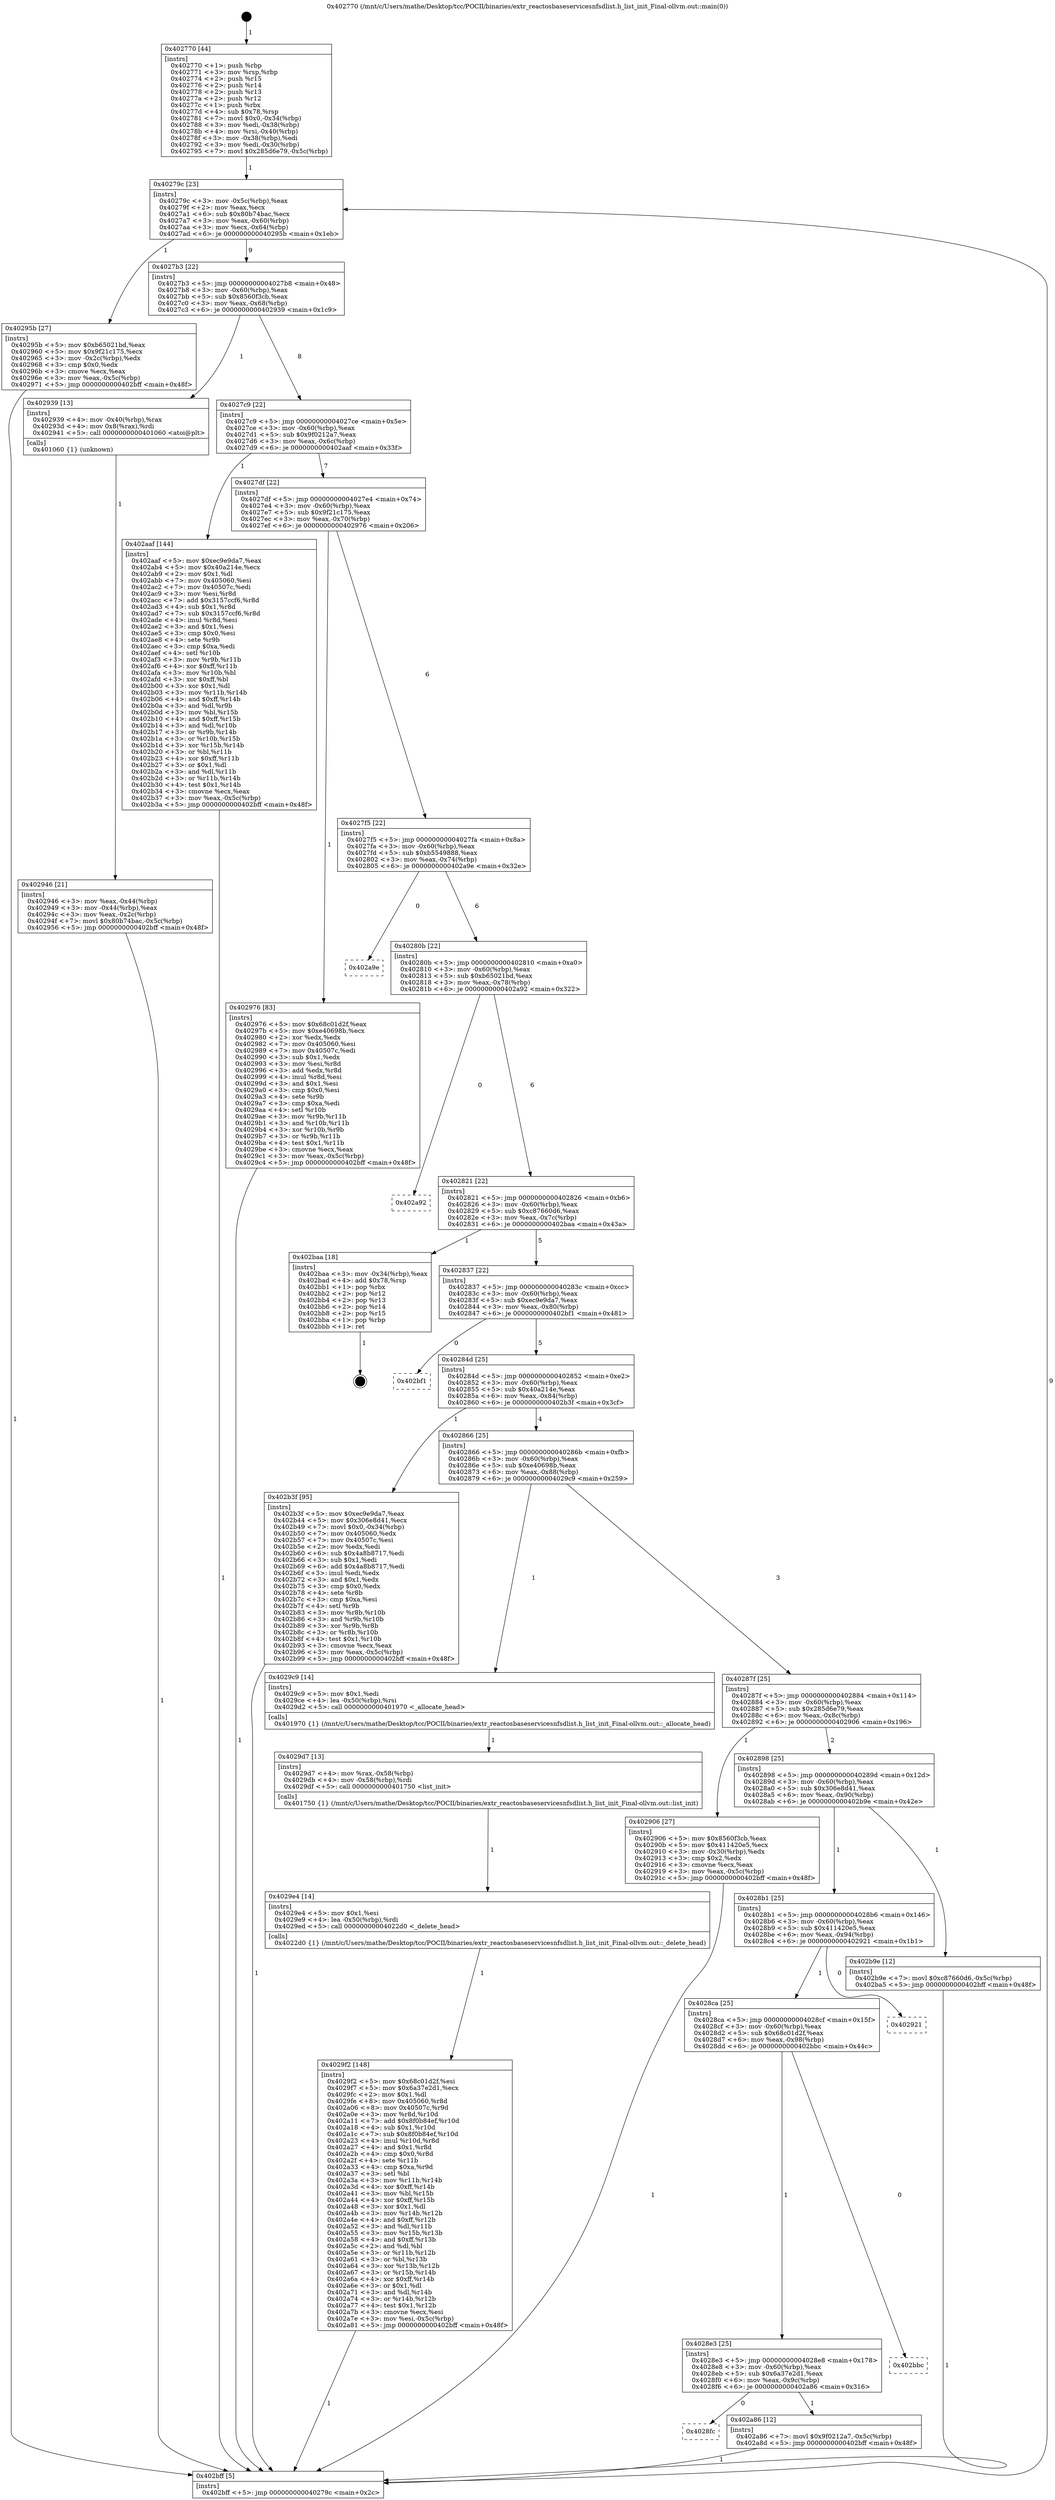 digraph "0x402770" {
  label = "0x402770 (/mnt/c/Users/mathe/Desktop/tcc/POCII/binaries/extr_reactosbaseservicesnfsdlist.h_list_init_Final-ollvm.out::main(0))"
  labelloc = "t"
  node[shape=record]

  Entry [label="",width=0.3,height=0.3,shape=circle,fillcolor=black,style=filled]
  "0x40279c" [label="{
     0x40279c [23]\l
     | [instrs]\l
     &nbsp;&nbsp;0x40279c \<+3\>: mov -0x5c(%rbp),%eax\l
     &nbsp;&nbsp;0x40279f \<+2\>: mov %eax,%ecx\l
     &nbsp;&nbsp;0x4027a1 \<+6\>: sub $0x80b74bac,%ecx\l
     &nbsp;&nbsp;0x4027a7 \<+3\>: mov %eax,-0x60(%rbp)\l
     &nbsp;&nbsp;0x4027aa \<+3\>: mov %ecx,-0x64(%rbp)\l
     &nbsp;&nbsp;0x4027ad \<+6\>: je 000000000040295b \<main+0x1eb\>\l
  }"]
  "0x40295b" [label="{
     0x40295b [27]\l
     | [instrs]\l
     &nbsp;&nbsp;0x40295b \<+5\>: mov $0xb65021bd,%eax\l
     &nbsp;&nbsp;0x402960 \<+5\>: mov $0x9f21c175,%ecx\l
     &nbsp;&nbsp;0x402965 \<+3\>: mov -0x2c(%rbp),%edx\l
     &nbsp;&nbsp;0x402968 \<+3\>: cmp $0x0,%edx\l
     &nbsp;&nbsp;0x40296b \<+3\>: cmove %ecx,%eax\l
     &nbsp;&nbsp;0x40296e \<+3\>: mov %eax,-0x5c(%rbp)\l
     &nbsp;&nbsp;0x402971 \<+5\>: jmp 0000000000402bff \<main+0x48f\>\l
  }"]
  "0x4027b3" [label="{
     0x4027b3 [22]\l
     | [instrs]\l
     &nbsp;&nbsp;0x4027b3 \<+5\>: jmp 00000000004027b8 \<main+0x48\>\l
     &nbsp;&nbsp;0x4027b8 \<+3\>: mov -0x60(%rbp),%eax\l
     &nbsp;&nbsp;0x4027bb \<+5\>: sub $0x8560f3cb,%eax\l
     &nbsp;&nbsp;0x4027c0 \<+3\>: mov %eax,-0x68(%rbp)\l
     &nbsp;&nbsp;0x4027c3 \<+6\>: je 0000000000402939 \<main+0x1c9\>\l
  }"]
  Exit [label="",width=0.3,height=0.3,shape=circle,fillcolor=black,style=filled,peripheries=2]
  "0x402939" [label="{
     0x402939 [13]\l
     | [instrs]\l
     &nbsp;&nbsp;0x402939 \<+4\>: mov -0x40(%rbp),%rax\l
     &nbsp;&nbsp;0x40293d \<+4\>: mov 0x8(%rax),%rdi\l
     &nbsp;&nbsp;0x402941 \<+5\>: call 0000000000401060 \<atoi@plt\>\l
     | [calls]\l
     &nbsp;&nbsp;0x401060 \{1\} (unknown)\l
  }"]
  "0x4027c9" [label="{
     0x4027c9 [22]\l
     | [instrs]\l
     &nbsp;&nbsp;0x4027c9 \<+5\>: jmp 00000000004027ce \<main+0x5e\>\l
     &nbsp;&nbsp;0x4027ce \<+3\>: mov -0x60(%rbp),%eax\l
     &nbsp;&nbsp;0x4027d1 \<+5\>: sub $0x9f0212a7,%eax\l
     &nbsp;&nbsp;0x4027d6 \<+3\>: mov %eax,-0x6c(%rbp)\l
     &nbsp;&nbsp;0x4027d9 \<+6\>: je 0000000000402aaf \<main+0x33f\>\l
  }"]
  "0x4028fc" [label="{
     0x4028fc\l
  }", style=dashed]
  "0x402aaf" [label="{
     0x402aaf [144]\l
     | [instrs]\l
     &nbsp;&nbsp;0x402aaf \<+5\>: mov $0xec9e9da7,%eax\l
     &nbsp;&nbsp;0x402ab4 \<+5\>: mov $0x40a214e,%ecx\l
     &nbsp;&nbsp;0x402ab9 \<+2\>: mov $0x1,%dl\l
     &nbsp;&nbsp;0x402abb \<+7\>: mov 0x405060,%esi\l
     &nbsp;&nbsp;0x402ac2 \<+7\>: mov 0x40507c,%edi\l
     &nbsp;&nbsp;0x402ac9 \<+3\>: mov %esi,%r8d\l
     &nbsp;&nbsp;0x402acc \<+7\>: add $0x3157ccf6,%r8d\l
     &nbsp;&nbsp;0x402ad3 \<+4\>: sub $0x1,%r8d\l
     &nbsp;&nbsp;0x402ad7 \<+7\>: sub $0x3157ccf6,%r8d\l
     &nbsp;&nbsp;0x402ade \<+4\>: imul %r8d,%esi\l
     &nbsp;&nbsp;0x402ae2 \<+3\>: and $0x1,%esi\l
     &nbsp;&nbsp;0x402ae5 \<+3\>: cmp $0x0,%esi\l
     &nbsp;&nbsp;0x402ae8 \<+4\>: sete %r9b\l
     &nbsp;&nbsp;0x402aec \<+3\>: cmp $0xa,%edi\l
     &nbsp;&nbsp;0x402aef \<+4\>: setl %r10b\l
     &nbsp;&nbsp;0x402af3 \<+3\>: mov %r9b,%r11b\l
     &nbsp;&nbsp;0x402af6 \<+4\>: xor $0xff,%r11b\l
     &nbsp;&nbsp;0x402afa \<+3\>: mov %r10b,%bl\l
     &nbsp;&nbsp;0x402afd \<+3\>: xor $0xff,%bl\l
     &nbsp;&nbsp;0x402b00 \<+3\>: xor $0x1,%dl\l
     &nbsp;&nbsp;0x402b03 \<+3\>: mov %r11b,%r14b\l
     &nbsp;&nbsp;0x402b06 \<+4\>: and $0xff,%r14b\l
     &nbsp;&nbsp;0x402b0a \<+3\>: and %dl,%r9b\l
     &nbsp;&nbsp;0x402b0d \<+3\>: mov %bl,%r15b\l
     &nbsp;&nbsp;0x402b10 \<+4\>: and $0xff,%r15b\l
     &nbsp;&nbsp;0x402b14 \<+3\>: and %dl,%r10b\l
     &nbsp;&nbsp;0x402b17 \<+3\>: or %r9b,%r14b\l
     &nbsp;&nbsp;0x402b1a \<+3\>: or %r10b,%r15b\l
     &nbsp;&nbsp;0x402b1d \<+3\>: xor %r15b,%r14b\l
     &nbsp;&nbsp;0x402b20 \<+3\>: or %bl,%r11b\l
     &nbsp;&nbsp;0x402b23 \<+4\>: xor $0xff,%r11b\l
     &nbsp;&nbsp;0x402b27 \<+3\>: or $0x1,%dl\l
     &nbsp;&nbsp;0x402b2a \<+3\>: and %dl,%r11b\l
     &nbsp;&nbsp;0x402b2d \<+3\>: or %r11b,%r14b\l
     &nbsp;&nbsp;0x402b30 \<+4\>: test $0x1,%r14b\l
     &nbsp;&nbsp;0x402b34 \<+3\>: cmovne %ecx,%eax\l
     &nbsp;&nbsp;0x402b37 \<+3\>: mov %eax,-0x5c(%rbp)\l
     &nbsp;&nbsp;0x402b3a \<+5\>: jmp 0000000000402bff \<main+0x48f\>\l
  }"]
  "0x4027df" [label="{
     0x4027df [22]\l
     | [instrs]\l
     &nbsp;&nbsp;0x4027df \<+5\>: jmp 00000000004027e4 \<main+0x74\>\l
     &nbsp;&nbsp;0x4027e4 \<+3\>: mov -0x60(%rbp),%eax\l
     &nbsp;&nbsp;0x4027e7 \<+5\>: sub $0x9f21c175,%eax\l
     &nbsp;&nbsp;0x4027ec \<+3\>: mov %eax,-0x70(%rbp)\l
     &nbsp;&nbsp;0x4027ef \<+6\>: je 0000000000402976 \<main+0x206\>\l
  }"]
  "0x402a86" [label="{
     0x402a86 [12]\l
     | [instrs]\l
     &nbsp;&nbsp;0x402a86 \<+7\>: movl $0x9f0212a7,-0x5c(%rbp)\l
     &nbsp;&nbsp;0x402a8d \<+5\>: jmp 0000000000402bff \<main+0x48f\>\l
  }"]
  "0x402976" [label="{
     0x402976 [83]\l
     | [instrs]\l
     &nbsp;&nbsp;0x402976 \<+5\>: mov $0x68c01d2f,%eax\l
     &nbsp;&nbsp;0x40297b \<+5\>: mov $0xe40698b,%ecx\l
     &nbsp;&nbsp;0x402980 \<+2\>: xor %edx,%edx\l
     &nbsp;&nbsp;0x402982 \<+7\>: mov 0x405060,%esi\l
     &nbsp;&nbsp;0x402989 \<+7\>: mov 0x40507c,%edi\l
     &nbsp;&nbsp;0x402990 \<+3\>: sub $0x1,%edx\l
     &nbsp;&nbsp;0x402993 \<+3\>: mov %esi,%r8d\l
     &nbsp;&nbsp;0x402996 \<+3\>: add %edx,%r8d\l
     &nbsp;&nbsp;0x402999 \<+4\>: imul %r8d,%esi\l
     &nbsp;&nbsp;0x40299d \<+3\>: and $0x1,%esi\l
     &nbsp;&nbsp;0x4029a0 \<+3\>: cmp $0x0,%esi\l
     &nbsp;&nbsp;0x4029a3 \<+4\>: sete %r9b\l
     &nbsp;&nbsp;0x4029a7 \<+3\>: cmp $0xa,%edi\l
     &nbsp;&nbsp;0x4029aa \<+4\>: setl %r10b\l
     &nbsp;&nbsp;0x4029ae \<+3\>: mov %r9b,%r11b\l
     &nbsp;&nbsp;0x4029b1 \<+3\>: and %r10b,%r11b\l
     &nbsp;&nbsp;0x4029b4 \<+3\>: xor %r10b,%r9b\l
     &nbsp;&nbsp;0x4029b7 \<+3\>: or %r9b,%r11b\l
     &nbsp;&nbsp;0x4029ba \<+4\>: test $0x1,%r11b\l
     &nbsp;&nbsp;0x4029be \<+3\>: cmovne %ecx,%eax\l
     &nbsp;&nbsp;0x4029c1 \<+3\>: mov %eax,-0x5c(%rbp)\l
     &nbsp;&nbsp;0x4029c4 \<+5\>: jmp 0000000000402bff \<main+0x48f\>\l
  }"]
  "0x4027f5" [label="{
     0x4027f5 [22]\l
     | [instrs]\l
     &nbsp;&nbsp;0x4027f5 \<+5\>: jmp 00000000004027fa \<main+0x8a\>\l
     &nbsp;&nbsp;0x4027fa \<+3\>: mov -0x60(%rbp),%eax\l
     &nbsp;&nbsp;0x4027fd \<+5\>: sub $0xb5549888,%eax\l
     &nbsp;&nbsp;0x402802 \<+3\>: mov %eax,-0x74(%rbp)\l
     &nbsp;&nbsp;0x402805 \<+6\>: je 0000000000402a9e \<main+0x32e\>\l
  }"]
  "0x4028e3" [label="{
     0x4028e3 [25]\l
     | [instrs]\l
     &nbsp;&nbsp;0x4028e3 \<+5\>: jmp 00000000004028e8 \<main+0x178\>\l
     &nbsp;&nbsp;0x4028e8 \<+3\>: mov -0x60(%rbp),%eax\l
     &nbsp;&nbsp;0x4028eb \<+5\>: sub $0x6a37e2d1,%eax\l
     &nbsp;&nbsp;0x4028f0 \<+6\>: mov %eax,-0x9c(%rbp)\l
     &nbsp;&nbsp;0x4028f6 \<+6\>: je 0000000000402a86 \<main+0x316\>\l
  }"]
  "0x402a9e" [label="{
     0x402a9e\l
  }", style=dashed]
  "0x40280b" [label="{
     0x40280b [22]\l
     | [instrs]\l
     &nbsp;&nbsp;0x40280b \<+5\>: jmp 0000000000402810 \<main+0xa0\>\l
     &nbsp;&nbsp;0x402810 \<+3\>: mov -0x60(%rbp),%eax\l
     &nbsp;&nbsp;0x402813 \<+5\>: sub $0xb65021bd,%eax\l
     &nbsp;&nbsp;0x402818 \<+3\>: mov %eax,-0x78(%rbp)\l
     &nbsp;&nbsp;0x40281b \<+6\>: je 0000000000402a92 \<main+0x322\>\l
  }"]
  "0x402bbc" [label="{
     0x402bbc\l
  }", style=dashed]
  "0x402a92" [label="{
     0x402a92\l
  }", style=dashed]
  "0x402821" [label="{
     0x402821 [22]\l
     | [instrs]\l
     &nbsp;&nbsp;0x402821 \<+5\>: jmp 0000000000402826 \<main+0xb6\>\l
     &nbsp;&nbsp;0x402826 \<+3\>: mov -0x60(%rbp),%eax\l
     &nbsp;&nbsp;0x402829 \<+5\>: sub $0xc87660d6,%eax\l
     &nbsp;&nbsp;0x40282e \<+3\>: mov %eax,-0x7c(%rbp)\l
     &nbsp;&nbsp;0x402831 \<+6\>: je 0000000000402baa \<main+0x43a\>\l
  }"]
  "0x4028ca" [label="{
     0x4028ca [25]\l
     | [instrs]\l
     &nbsp;&nbsp;0x4028ca \<+5\>: jmp 00000000004028cf \<main+0x15f\>\l
     &nbsp;&nbsp;0x4028cf \<+3\>: mov -0x60(%rbp),%eax\l
     &nbsp;&nbsp;0x4028d2 \<+5\>: sub $0x68c01d2f,%eax\l
     &nbsp;&nbsp;0x4028d7 \<+6\>: mov %eax,-0x98(%rbp)\l
     &nbsp;&nbsp;0x4028dd \<+6\>: je 0000000000402bbc \<main+0x44c\>\l
  }"]
  "0x402baa" [label="{
     0x402baa [18]\l
     | [instrs]\l
     &nbsp;&nbsp;0x402baa \<+3\>: mov -0x34(%rbp),%eax\l
     &nbsp;&nbsp;0x402bad \<+4\>: add $0x78,%rsp\l
     &nbsp;&nbsp;0x402bb1 \<+1\>: pop %rbx\l
     &nbsp;&nbsp;0x402bb2 \<+2\>: pop %r12\l
     &nbsp;&nbsp;0x402bb4 \<+2\>: pop %r13\l
     &nbsp;&nbsp;0x402bb6 \<+2\>: pop %r14\l
     &nbsp;&nbsp;0x402bb8 \<+2\>: pop %r15\l
     &nbsp;&nbsp;0x402bba \<+1\>: pop %rbp\l
     &nbsp;&nbsp;0x402bbb \<+1\>: ret\l
  }"]
  "0x402837" [label="{
     0x402837 [22]\l
     | [instrs]\l
     &nbsp;&nbsp;0x402837 \<+5\>: jmp 000000000040283c \<main+0xcc\>\l
     &nbsp;&nbsp;0x40283c \<+3\>: mov -0x60(%rbp),%eax\l
     &nbsp;&nbsp;0x40283f \<+5\>: sub $0xec9e9da7,%eax\l
     &nbsp;&nbsp;0x402844 \<+3\>: mov %eax,-0x80(%rbp)\l
     &nbsp;&nbsp;0x402847 \<+6\>: je 0000000000402bf1 \<main+0x481\>\l
  }"]
  "0x402921" [label="{
     0x402921\l
  }", style=dashed]
  "0x402bf1" [label="{
     0x402bf1\l
  }", style=dashed]
  "0x40284d" [label="{
     0x40284d [25]\l
     | [instrs]\l
     &nbsp;&nbsp;0x40284d \<+5\>: jmp 0000000000402852 \<main+0xe2\>\l
     &nbsp;&nbsp;0x402852 \<+3\>: mov -0x60(%rbp),%eax\l
     &nbsp;&nbsp;0x402855 \<+5\>: sub $0x40a214e,%eax\l
     &nbsp;&nbsp;0x40285a \<+6\>: mov %eax,-0x84(%rbp)\l
     &nbsp;&nbsp;0x402860 \<+6\>: je 0000000000402b3f \<main+0x3cf\>\l
  }"]
  "0x4028b1" [label="{
     0x4028b1 [25]\l
     | [instrs]\l
     &nbsp;&nbsp;0x4028b1 \<+5\>: jmp 00000000004028b6 \<main+0x146\>\l
     &nbsp;&nbsp;0x4028b6 \<+3\>: mov -0x60(%rbp),%eax\l
     &nbsp;&nbsp;0x4028b9 \<+5\>: sub $0x411420e5,%eax\l
     &nbsp;&nbsp;0x4028be \<+6\>: mov %eax,-0x94(%rbp)\l
     &nbsp;&nbsp;0x4028c4 \<+6\>: je 0000000000402921 \<main+0x1b1\>\l
  }"]
  "0x402b3f" [label="{
     0x402b3f [95]\l
     | [instrs]\l
     &nbsp;&nbsp;0x402b3f \<+5\>: mov $0xec9e9da7,%eax\l
     &nbsp;&nbsp;0x402b44 \<+5\>: mov $0x306e8d41,%ecx\l
     &nbsp;&nbsp;0x402b49 \<+7\>: movl $0x0,-0x34(%rbp)\l
     &nbsp;&nbsp;0x402b50 \<+7\>: mov 0x405060,%edx\l
     &nbsp;&nbsp;0x402b57 \<+7\>: mov 0x40507c,%esi\l
     &nbsp;&nbsp;0x402b5e \<+2\>: mov %edx,%edi\l
     &nbsp;&nbsp;0x402b60 \<+6\>: sub $0x4a8b8717,%edi\l
     &nbsp;&nbsp;0x402b66 \<+3\>: sub $0x1,%edi\l
     &nbsp;&nbsp;0x402b69 \<+6\>: add $0x4a8b8717,%edi\l
     &nbsp;&nbsp;0x402b6f \<+3\>: imul %edi,%edx\l
     &nbsp;&nbsp;0x402b72 \<+3\>: and $0x1,%edx\l
     &nbsp;&nbsp;0x402b75 \<+3\>: cmp $0x0,%edx\l
     &nbsp;&nbsp;0x402b78 \<+4\>: sete %r8b\l
     &nbsp;&nbsp;0x402b7c \<+3\>: cmp $0xa,%esi\l
     &nbsp;&nbsp;0x402b7f \<+4\>: setl %r9b\l
     &nbsp;&nbsp;0x402b83 \<+3\>: mov %r8b,%r10b\l
     &nbsp;&nbsp;0x402b86 \<+3\>: and %r9b,%r10b\l
     &nbsp;&nbsp;0x402b89 \<+3\>: xor %r9b,%r8b\l
     &nbsp;&nbsp;0x402b8c \<+3\>: or %r8b,%r10b\l
     &nbsp;&nbsp;0x402b8f \<+4\>: test $0x1,%r10b\l
     &nbsp;&nbsp;0x402b93 \<+3\>: cmovne %ecx,%eax\l
     &nbsp;&nbsp;0x402b96 \<+3\>: mov %eax,-0x5c(%rbp)\l
     &nbsp;&nbsp;0x402b99 \<+5\>: jmp 0000000000402bff \<main+0x48f\>\l
  }"]
  "0x402866" [label="{
     0x402866 [25]\l
     | [instrs]\l
     &nbsp;&nbsp;0x402866 \<+5\>: jmp 000000000040286b \<main+0xfb\>\l
     &nbsp;&nbsp;0x40286b \<+3\>: mov -0x60(%rbp),%eax\l
     &nbsp;&nbsp;0x40286e \<+5\>: sub $0xe40698b,%eax\l
     &nbsp;&nbsp;0x402873 \<+6\>: mov %eax,-0x88(%rbp)\l
     &nbsp;&nbsp;0x402879 \<+6\>: je 00000000004029c9 \<main+0x259\>\l
  }"]
  "0x402b9e" [label="{
     0x402b9e [12]\l
     | [instrs]\l
     &nbsp;&nbsp;0x402b9e \<+7\>: movl $0xc87660d6,-0x5c(%rbp)\l
     &nbsp;&nbsp;0x402ba5 \<+5\>: jmp 0000000000402bff \<main+0x48f\>\l
  }"]
  "0x4029c9" [label="{
     0x4029c9 [14]\l
     | [instrs]\l
     &nbsp;&nbsp;0x4029c9 \<+5\>: mov $0x1,%edi\l
     &nbsp;&nbsp;0x4029ce \<+4\>: lea -0x50(%rbp),%rsi\l
     &nbsp;&nbsp;0x4029d2 \<+5\>: call 0000000000401970 \<_allocate_head\>\l
     | [calls]\l
     &nbsp;&nbsp;0x401970 \{1\} (/mnt/c/Users/mathe/Desktop/tcc/POCII/binaries/extr_reactosbaseservicesnfsdlist.h_list_init_Final-ollvm.out::_allocate_head)\l
  }"]
  "0x40287f" [label="{
     0x40287f [25]\l
     | [instrs]\l
     &nbsp;&nbsp;0x40287f \<+5\>: jmp 0000000000402884 \<main+0x114\>\l
     &nbsp;&nbsp;0x402884 \<+3\>: mov -0x60(%rbp),%eax\l
     &nbsp;&nbsp;0x402887 \<+5\>: sub $0x285d6e79,%eax\l
     &nbsp;&nbsp;0x40288c \<+6\>: mov %eax,-0x8c(%rbp)\l
     &nbsp;&nbsp;0x402892 \<+6\>: je 0000000000402906 \<main+0x196\>\l
  }"]
  "0x4029f2" [label="{
     0x4029f2 [148]\l
     | [instrs]\l
     &nbsp;&nbsp;0x4029f2 \<+5\>: mov $0x68c01d2f,%esi\l
     &nbsp;&nbsp;0x4029f7 \<+5\>: mov $0x6a37e2d1,%ecx\l
     &nbsp;&nbsp;0x4029fc \<+2\>: mov $0x1,%dl\l
     &nbsp;&nbsp;0x4029fe \<+8\>: mov 0x405060,%r8d\l
     &nbsp;&nbsp;0x402a06 \<+8\>: mov 0x40507c,%r9d\l
     &nbsp;&nbsp;0x402a0e \<+3\>: mov %r8d,%r10d\l
     &nbsp;&nbsp;0x402a11 \<+7\>: add $0x8f0b84ef,%r10d\l
     &nbsp;&nbsp;0x402a18 \<+4\>: sub $0x1,%r10d\l
     &nbsp;&nbsp;0x402a1c \<+7\>: sub $0x8f0b84ef,%r10d\l
     &nbsp;&nbsp;0x402a23 \<+4\>: imul %r10d,%r8d\l
     &nbsp;&nbsp;0x402a27 \<+4\>: and $0x1,%r8d\l
     &nbsp;&nbsp;0x402a2b \<+4\>: cmp $0x0,%r8d\l
     &nbsp;&nbsp;0x402a2f \<+4\>: sete %r11b\l
     &nbsp;&nbsp;0x402a33 \<+4\>: cmp $0xa,%r9d\l
     &nbsp;&nbsp;0x402a37 \<+3\>: setl %bl\l
     &nbsp;&nbsp;0x402a3a \<+3\>: mov %r11b,%r14b\l
     &nbsp;&nbsp;0x402a3d \<+4\>: xor $0xff,%r14b\l
     &nbsp;&nbsp;0x402a41 \<+3\>: mov %bl,%r15b\l
     &nbsp;&nbsp;0x402a44 \<+4\>: xor $0xff,%r15b\l
     &nbsp;&nbsp;0x402a48 \<+3\>: xor $0x1,%dl\l
     &nbsp;&nbsp;0x402a4b \<+3\>: mov %r14b,%r12b\l
     &nbsp;&nbsp;0x402a4e \<+4\>: and $0xff,%r12b\l
     &nbsp;&nbsp;0x402a52 \<+3\>: and %dl,%r11b\l
     &nbsp;&nbsp;0x402a55 \<+3\>: mov %r15b,%r13b\l
     &nbsp;&nbsp;0x402a58 \<+4\>: and $0xff,%r13b\l
     &nbsp;&nbsp;0x402a5c \<+2\>: and %dl,%bl\l
     &nbsp;&nbsp;0x402a5e \<+3\>: or %r11b,%r12b\l
     &nbsp;&nbsp;0x402a61 \<+3\>: or %bl,%r13b\l
     &nbsp;&nbsp;0x402a64 \<+3\>: xor %r13b,%r12b\l
     &nbsp;&nbsp;0x402a67 \<+3\>: or %r15b,%r14b\l
     &nbsp;&nbsp;0x402a6a \<+4\>: xor $0xff,%r14b\l
     &nbsp;&nbsp;0x402a6e \<+3\>: or $0x1,%dl\l
     &nbsp;&nbsp;0x402a71 \<+3\>: and %dl,%r14b\l
     &nbsp;&nbsp;0x402a74 \<+3\>: or %r14b,%r12b\l
     &nbsp;&nbsp;0x402a77 \<+4\>: test $0x1,%r12b\l
     &nbsp;&nbsp;0x402a7b \<+3\>: cmovne %ecx,%esi\l
     &nbsp;&nbsp;0x402a7e \<+3\>: mov %esi,-0x5c(%rbp)\l
     &nbsp;&nbsp;0x402a81 \<+5\>: jmp 0000000000402bff \<main+0x48f\>\l
  }"]
  "0x402906" [label="{
     0x402906 [27]\l
     | [instrs]\l
     &nbsp;&nbsp;0x402906 \<+5\>: mov $0x8560f3cb,%eax\l
     &nbsp;&nbsp;0x40290b \<+5\>: mov $0x411420e5,%ecx\l
     &nbsp;&nbsp;0x402910 \<+3\>: mov -0x30(%rbp),%edx\l
     &nbsp;&nbsp;0x402913 \<+3\>: cmp $0x2,%edx\l
     &nbsp;&nbsp;0x402916 \<+3\>: cmovne %ecx,%eax\l
     &nbsp;&nbsp;0x402919 \<+3\>: mov %eax,-0x5c(%rbp)\l
     &nbsp;&nbsp;0x40291c \<+5\>: jmp 0000000000402bff \<main+0x48f\>\l
  }"]
  "0x402898" [label="{
     0x402898 [25]\l
     | [instrs]\l
     &nbsp;&nbsp;0x402898 \<+5\>: jmp 000000000040289d \<main+0x12d\>\l
     &nbsp;&nbsp;0x40289d \<+3\>: mov -0x60(%rbp),%eax\l
     &nbsp;&nbsp;0x4028a0 \<+5\>: sub $0x306e8d41,%eax\l
     &nbsp;&nbsp;0x4028a5 \<+6\>: mov %eax,-0x90(%rbp)\l
     &nbsp;&nbsp;0x4028ab \<+6\>: je 0000000000402b9e \<main+0x42e\>\l
  }"]
  "0x402bff" [label="{
     0x402bff [5]\l
     | [instrs]\l
     &nbsp;&nbsp;0x402bff \<+5\>: jmp 000000000040279c \<main+0x2c\>\l
  }"]
  "0x402770" [label="{
     0x402770 [44]\l
     | [instrs]\l
     &nbsp;&nbsp;0x402770 \<+1\>: push %rbp\l
     &nbsp;&nbsp;0x402771 \<+3\>: mov %rsp,%rbp\l
     &nbsp;&nbsp;0x402774 \<+2\>: push %r15\l
     &nbsp;&nbsp;0x402776 \<+2\>: push %r14\l
     &nbsp;&nbsp;0x402778 \<+2\>: push %r13\l
     &nbsp;&nbsp;0x40277a \<+2\>: push %r12\l
     &nbsp;&nbsp;0x40277c \<+1\>: push %rbx\l
     &nbsp;&nbsp;0x40277d \<+4\>: sub $0x78,%rsp\l
     &nbsp;&nbsp;0x402781 \<+7\>: movl $0x0,-0x34(%rbp)\l
     &nbsp;&nbsp;0x402788 \<+3\>: mov %edi,-0x38(%rbp)\l
     &nbsp;&nbsp;0x40278b \<+4\>: mov %rsi,-0x40(%rbp)\l
     &nbsp;&nbsp;0x40278f \<+3\>: mov -0x38(%rbp),%edi\l
     &nbsp;&nbsp;0x402792 \<+3\>: mov %edi,-0x30(%rbp)\l
     &nbsp;&nbsp;0x402795 \<+7\>: movl $0x285d6e79,-0x5c(%rbp)\l
  }"]
  "0x402946" [label="{
     0x402946 [21]\l
     | [instrs]\l
     &nbsp;&nbsp;0x402946 \<+3\>: mov %eax,-0x44(%rbp)\l
     &nbsp;&nbsp;0x402949 \<+3\>: mov -0x44(%rbp),%eax\l
     &nbsp;&nbsp;0x40294c \<+3\>: mov %eax,-0x2c(%rbp)\l
     &nbsp;&nbsp;0x40294f \<+7\>: movl $0x80b74bac,-0x5c(%rbp)\l
     &nbsp;&nbsp;0x402956 \<+5\>: jmp 0000000000402bff \<main+0x48f\>\l
  }"]
  "0x4029d7" [label="{
     0x4029d7 [13]\l
     | [instrs]\l
     &nbsp;&nbsp;0x4029d7 \<+4\>: mov %rax,-0x58(%rbp)\l
     &nbsp;&nbsp;0x4029db \<+4\>: mov -0x58(%rbp),%rdi\l
     &nbsp;&nbsp;0x4029df \<+5\>: call 0000000000401750 \<list_init\>\l
     | [calls]\l
     &nbsp;&nbsp;0x401750 \{1\} (/mnt/c/Users/mathe/Desktop/tcc/POCII/binaries/extr_reactosbaseservicesnfsdlist.h_list_init_Final-ollvm.out::list_init)\l
  }"]
  "0x4029e4" [label="{
     0x4029e4 [14]\l
     | [instrs]\l
     &nbsp;&nbsp;0x4029e4 \<+5\>: mov $0x1,%esi\l
     &nbsp;&nbsp;0x4029e9 \<+4\>: lea -0x50(%rbp),%rdi\l
     &nbsp;&nbsp;0x4029ed \<+5\>: call 00000000004022d0 \<_delete_head\>\l
     | [calls]\l
     &nbsp;&nbsp;0x4022d0 \{1\} (/mnt/c/Users/mathe/Desktop/tcc/POCII/binaries/extr_reactosbaseservicesnfsdlist.h_list_init_Final-ollvm.out::_delete_head)\l
  }"]
  Entry -> "0x402770" [label=" 1"]
  "0x40279c" -> "0x40295b" [label=" 1"]
  "0x40279c" -> "0x4027b3" [label=" 9"]
  "0x402baa" -> Exit [label=" 1"]
  "0x4027b3" -> "0x402939" [label=" 1"]
  "0x4027b3" -> "0x4027c9" [label=" 8"]
  "0x402b9e" -> "0x402bff" [label=" 1"]
  "0x4027c9" -> "0x402aaf" [label=" 1"]
  "0x4027c9" -> "0x4027df" [label=" 7"]
  "0x402b3f" -> "0x402bff" [label=" 1"]
  "0x4027df" -> "0x402976" [label=" 1"]
  "0x4027df" -> "0x4027f5" [label=" 6"]
  "0x402aaf" -> "0x402bff" [label=" 1"]
  "0x4027f5" -> "0x402a9e" [label=" 0"]
  "0x4027f5" -> "0x40280b" [label=" 6"]
  "0x4028e3" -> "0x4028fc" [label=" 0"]
  "0x40280b" -> "0x402a92" [label=" 0"]
  "0x40280b" -> "0x402821" [label=" 6"]
  "0x4028e3" -> "0x402a86" [label=" 1"]
  "0x402821" -> "0x402baa" [label=" 1"]
  "0x402821" -> "0x402837" [label=" 5"]
  "0x4028ca" -> "0x4028e3" [label=" 1"]
  "0x402837" -> "0x402bf1" [label=" 0"]
  "0x402837" -> "0x40284d" [label=" 5"]
  "0x4028ca" -> "0x402bbc" [label=" 0"]
  "0x40284d" -> "0x402b3f" [label=" 1"]
  "0x40284d" -> "0x402866" [label=" 4"]
  "0x4028b1" -> "0x4028ca" [label=" 1"]
  "0x402866" -> "0x4029c9" [label=" 1"]
  "0x402866" -> "0x40287f" [label=" 3"]
  "0x4028b1" -> "0x402921" [label=" 0"]
  "0x40287f" -> "0x402906" [label=" 1"]
  "0x40287f" -> "0x402898" [label=" 2"]
  "0x402906" -> "0x402bff" [label=" 1"]
  "0x402770" -> "0x40279c" [label=" 1"]
  "0x402bff" -> "0x40279c" [label=" 9"]
  "0x402939" -> "0x402946" [label=" 1"]
  "0x402946" -> "0x402bff" [label=" 1"]
  "0x40295b" -> "0x402bff" [label=" 1"]
  "0x402976" -> "0x402bff" [label=" 1"]
  "0x4029c9" -> "0x4029d7" [label=" 1"]
  "0x4029d7" -> "0x4029e4" [label=" 1"]
  "0x4029e4" -> "0x4029f2" [label=" 1"]
  "0x4029f2" -> "0x402bff" [label=" 1"]
  "0x402a86" -> "0x402bff" [label=" 1"]
  "0x402898" -> "0x402b9e" [label=" 1"]
  "0x402898" -> "0x4028b1" [label=" 1"]
}
